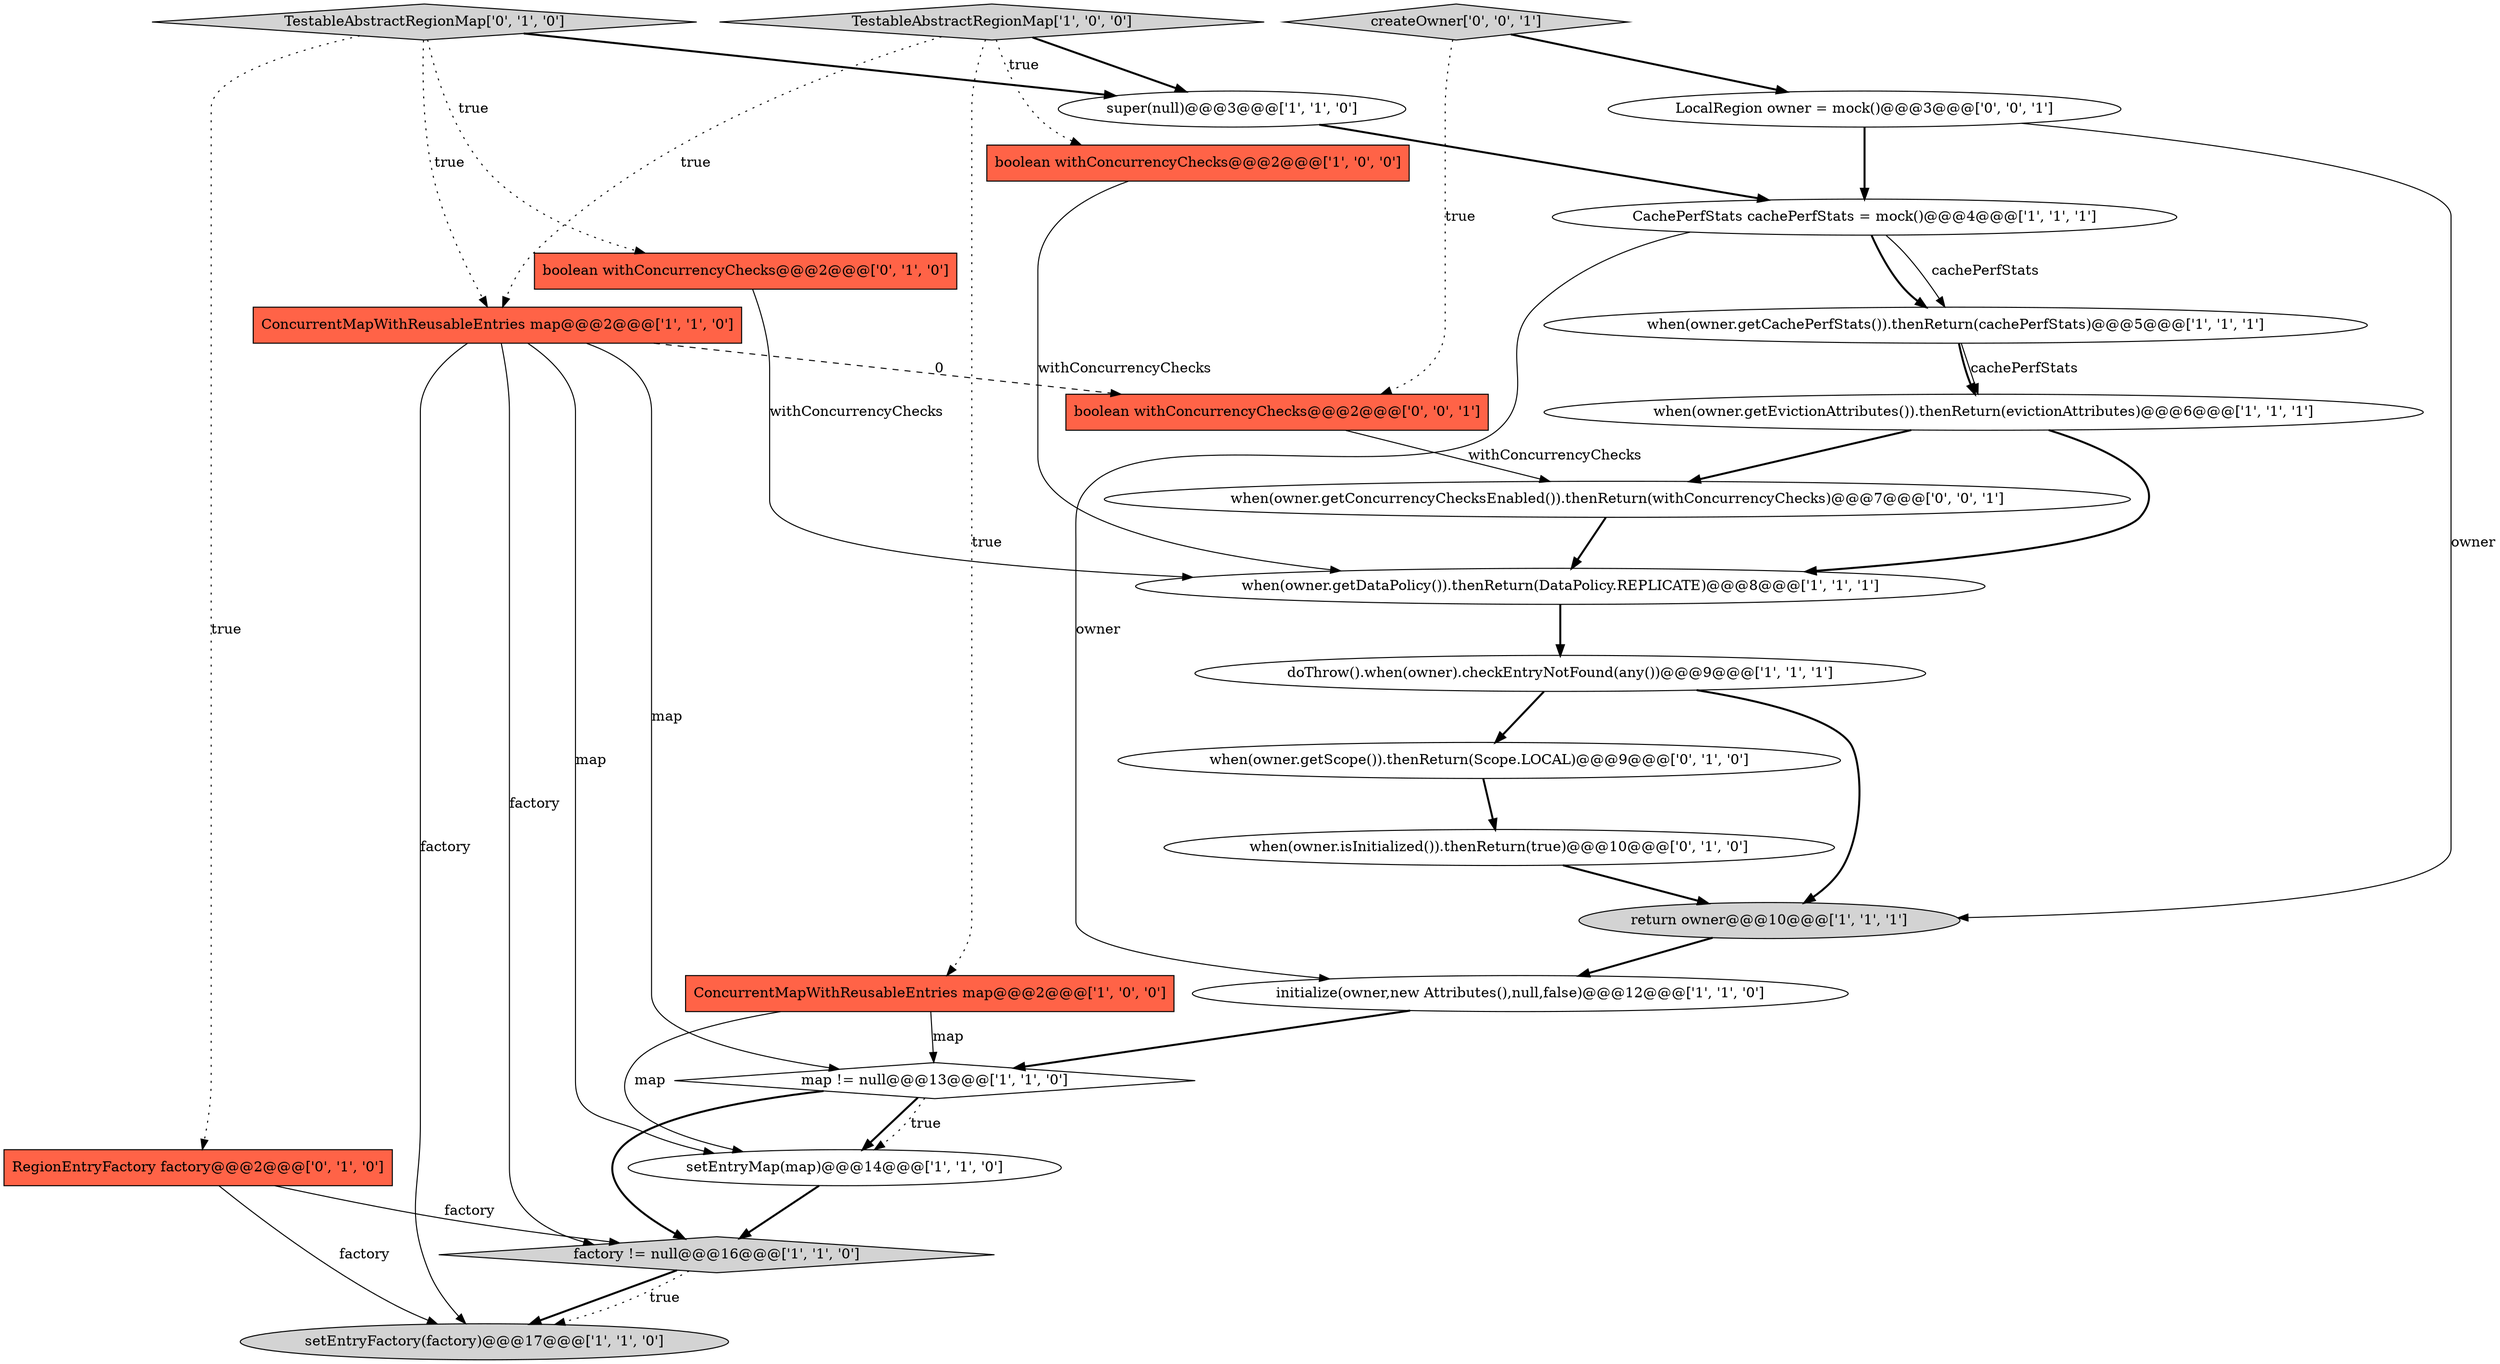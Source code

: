 digraph {
24 [style = filled, label = "LocalRegion owner = mock()@@@3@@@['0', '0', '1']", fillcolor = white, shape = ellipse image = "AAA0AAABBB3BBB"];
19 [style = filled, label = "RegionEntryFactory factory@@@2@@@['0', '1', '0']", fillcolor = tomato, shape = box image = "AAA0AAABBB2BBB"];
10 [style = filled, label = "factory != null@@@16@@@['1', '1', '0']", fillcolor = lightgray, shape = diamond image = "AAA0AAABBB1BBB"];
21 [style = filled, label = "createOwner['0', '0', '1']", fillcolor = lightgray, shape = diamond image = "AAA0AAABBB3BBB"];
16 [style = filled, label = "when(owner.isInitialized()).thenReturn(true)@@@10@@@['0', '1', '0']", fillcolor = white, shape = ellipse image = "AAA1AAABBB2BBB"];
17 [style = filled, label = "when(owner.getScope()).thenReturn(Scope.LOCAL)@@@9@@@['0', '1', '0']", fillcolor = white, shape = ellipse image = "AAA1AAABBB2BBB"];
2 [style = filled, label = "setEntryMap(map)@@@14@@@['1', '1', '0']", fillcolor = white, shape = ellipse image = "AAA0AAABBB1BBB"];
22 [style = filled, label = "boolean withConcurrencyChecks@@@2@@@['0', '0', '1']", fillcolor = tomato, shape = box image = "AAA0AAABBB3BBB"];
0 [style = filled, label = "boolean withConcurrencyChecks@@@2@@@['1', '0', '0']", fillcolor = tomato, shape = box image = "AAA0AAABBB1BBB"];
4 [style = filled, label = "when(owner.getCachePerfStats()).thenReturn(cachePerfStats)@@@5@@@['1', '1', '1']", fillcolor = white, shape = ellipse image = "AAA0AAABBB1BBB"];
9 [style = filled, label = "ConcurrentMapWithReusableEntries map@@@2@@@['1', '0', '0']", fillcolor = tomato, shape = box image = "AAA0AAABBB1BBB"];
12 [style = filled, label = "CachePerfStats cachePerfStats = mock()@@@4@@@['1', '1', '1']", fillcolor = white, shape = ellipse image = "AAA0AAABBB1BBB"];
20 [style = filled, label = "TestableAbstractRegionMap['0', '1', '0']", fillcolor = lightgray, shape = diamond image = "AAA0AAABBB2BBB"];
8 [style = filled, label = "setEntryFactory(factory)@@@17@@@['1', '1', '0']", fillcolor = lightgray, shape = ellipse image = "AAA0AAABBB1BBB"];
14 [style = filled, label = "initialize(owner,new Attributes(),null,false)@@@12@@@['1', '1', '0']", fillcolor = white, shape = ellipse image = "AAA0AAABBB1BBB"];
6 [style = filled, label = "when(owner.getDataPolicy()).thenReturn(DataPolicy.REPLICATE)@@@8@@@['1', '1', '1']", fillcolor = white, shape = ellipse image = "AAA0AAABBB1BBB"];
13 [style = filled, label = "ConcurrentMapWithReusableEntries map@@@2@@@['1', '1', '0']", fillcolor = tomato, shape = box image = "AAA0AAABBB1BBB"];
3 [style = filled, label = "return owner@@@10@@@['1', '1', '1']", fillcolor = lightgray, shape = ellipse image = "AAA0AAABBB1BBB"];
18 [style = filled, label = "boolean withConcurrencyChecks@@@2@@@['0', '1', '0']", fillcolor = tomato, shape = box image = "AAA0AAABBB2BBB"];
23 [style = filled, label = "when(owner.getConcurrencyChecksEnabled()).thenReturn(withConcurrencyChecks)@@@7@@@['0', '0', '1']", fillcolor = white, shape = ellipse image = "AAA0AAABBB3BBB"];
11 [style = filled, label = "TestableAbstractRegionMap['1', '0', '0']", fillcolor = lightgray, shape = diamond image = "AAA0AAABBB1BBB"];
1 [style = filled, label = "doThrow().when(owner).checkEntryNotFound(any())@@@9@@@['1', '1', '1']", fillcolor = white, shape = ellipse image = "AAA0AAABBB1BBB"];
15 [style = filled, label = "when(owner.getEvictionAttributes()).thenReturn(evictionAttributes)@@@6@@@['1', '1', '1']", fillcolor = white, shape = ellipse image = "AAA0AAABBB1BBB"];
5 [style = filled, label = "map != null@@@13@@@['1', '1', '0']", fillcolor = white, shape = diamond image = "AAA0AAABBB1BBB"];
7 [style = filled, label = "super(null)@@@3@@@['1', '1', '0']", fillcolor = white, shape = ellipse image = "AAA0AAABBB1BBB"];
5->2 [style = bold, label=""];
14->5 [style = bold, label=""];
11->9 [style = dotted, label="true"];
3->14 [style = bold, label=""];
20->7 [style = bold, label=""];
24->3 [style = solid, label="owner"];
13->5 [style = solid, label="map"];
20->18 [style = dotted, label="true"];
13->22 [style = dashed, label="0"];
13->2 [style = solid, label="map"];
12->4 [style = bold, label=""];
15->23 [style = bold, label=""];
12->4 [style = solid, label="cachePerfStats"];
10->8 [style = bold, label=""];
13->8 [style = solid, label="factory"];
21->22 [style = dotted, label="true"];
11->0 [style = dotted, label="true"];
2->10 [style = bold, label=""];
12->14 [style = solid, label="owner"];
22->23 [style = solid, label="withConcurrencyChecks"];
21->24 [style = bold, label=""];
5->10 [style = bold, label=""];
9->5 [style = solid, label="map"];
15->6 [style = bold, label=""];
19->10 [style = solid, label="factory"];
11->7 [style = bold, label=""];
1->3 [style = bold, label=""];
23->6 [style = bold, label=""];
7->12 [style = bold, label=""];
10->8 [style = dotted, label="true"];
16->3 [style = bold, label=""];
1->17 [style = bold, label=""];
13->10 [style = solid, label="factory"];
9->2 [style = solid, label="map"];
4->15 [style = solid, label="cachePerfStats"];
20->13 [style = dotted, label="true"];
24->12 [style = bold, label=""];
20->19 [style = dotted, label="true"];
4->15 [style = bold, label=""];
11->13 [style = dotted, label="true"];
0->6 [style = solid, label="withConcurrencyChecks"];
17->16 [style = bold, label=""];
6->1 [style = bold, label=""];
19->8 [style = solid, label="factory"];
5->2 [style = dotted, label="true"];
18->6 [style = solid, label="withConcurrencyChecks"];
}
